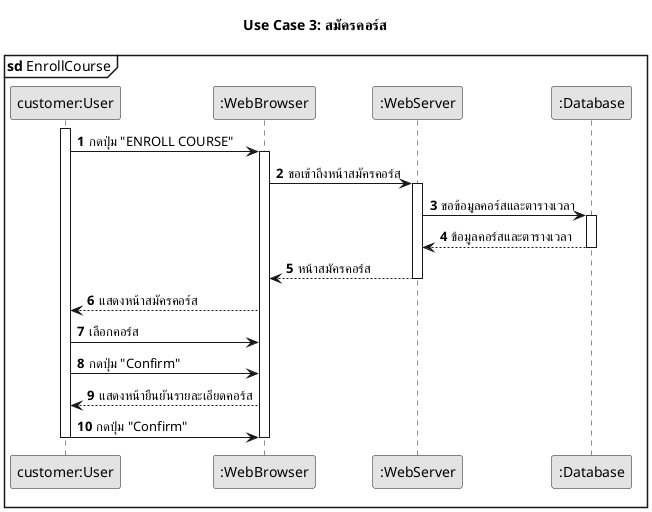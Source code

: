 @startuml
!pragma teoz true
skinparam monochrome true
skinparam defaultFontName Sarabun

title Use Case 3: สมัครคอร์ส
mainframe **sd** EnrollCourse

participant "customer:User" as Customer
participant ":WebBrowser" as Browser
participant ":WebServer" as Server
participant ":Database" as Database

autonumber

activate Customer
Customer -> Browser: กดปุ่ม "ENROLL COURSE"

activate Browser
Browser -> Server: ขอเข้าถึงหน้าสมัครคอร์ส

activate Server
Server -> Database: ขอข้อมูลคอร์สและตารางเวลา

activate Database
Database --> Server: ข้อมูลคอร์สและตารางเวลา
deactivate Database

Server --> Browser: หน้าสมัครคอร์ส
deactivate Server

Browser --> Customer: แสดงหน้าสมัครคอร์ส

Customer -> Browser: เลือกคอร์ส
Customer -> Browser: กดปุ่ม "Confirm"
Browser --> Customer: แสดงหน้ายืนยันรายละเอียดคอร์ส

Customer -> Browser: กดปุ่ม "Confirm"

deactivate Browser

deactivate Customer
@enduml
